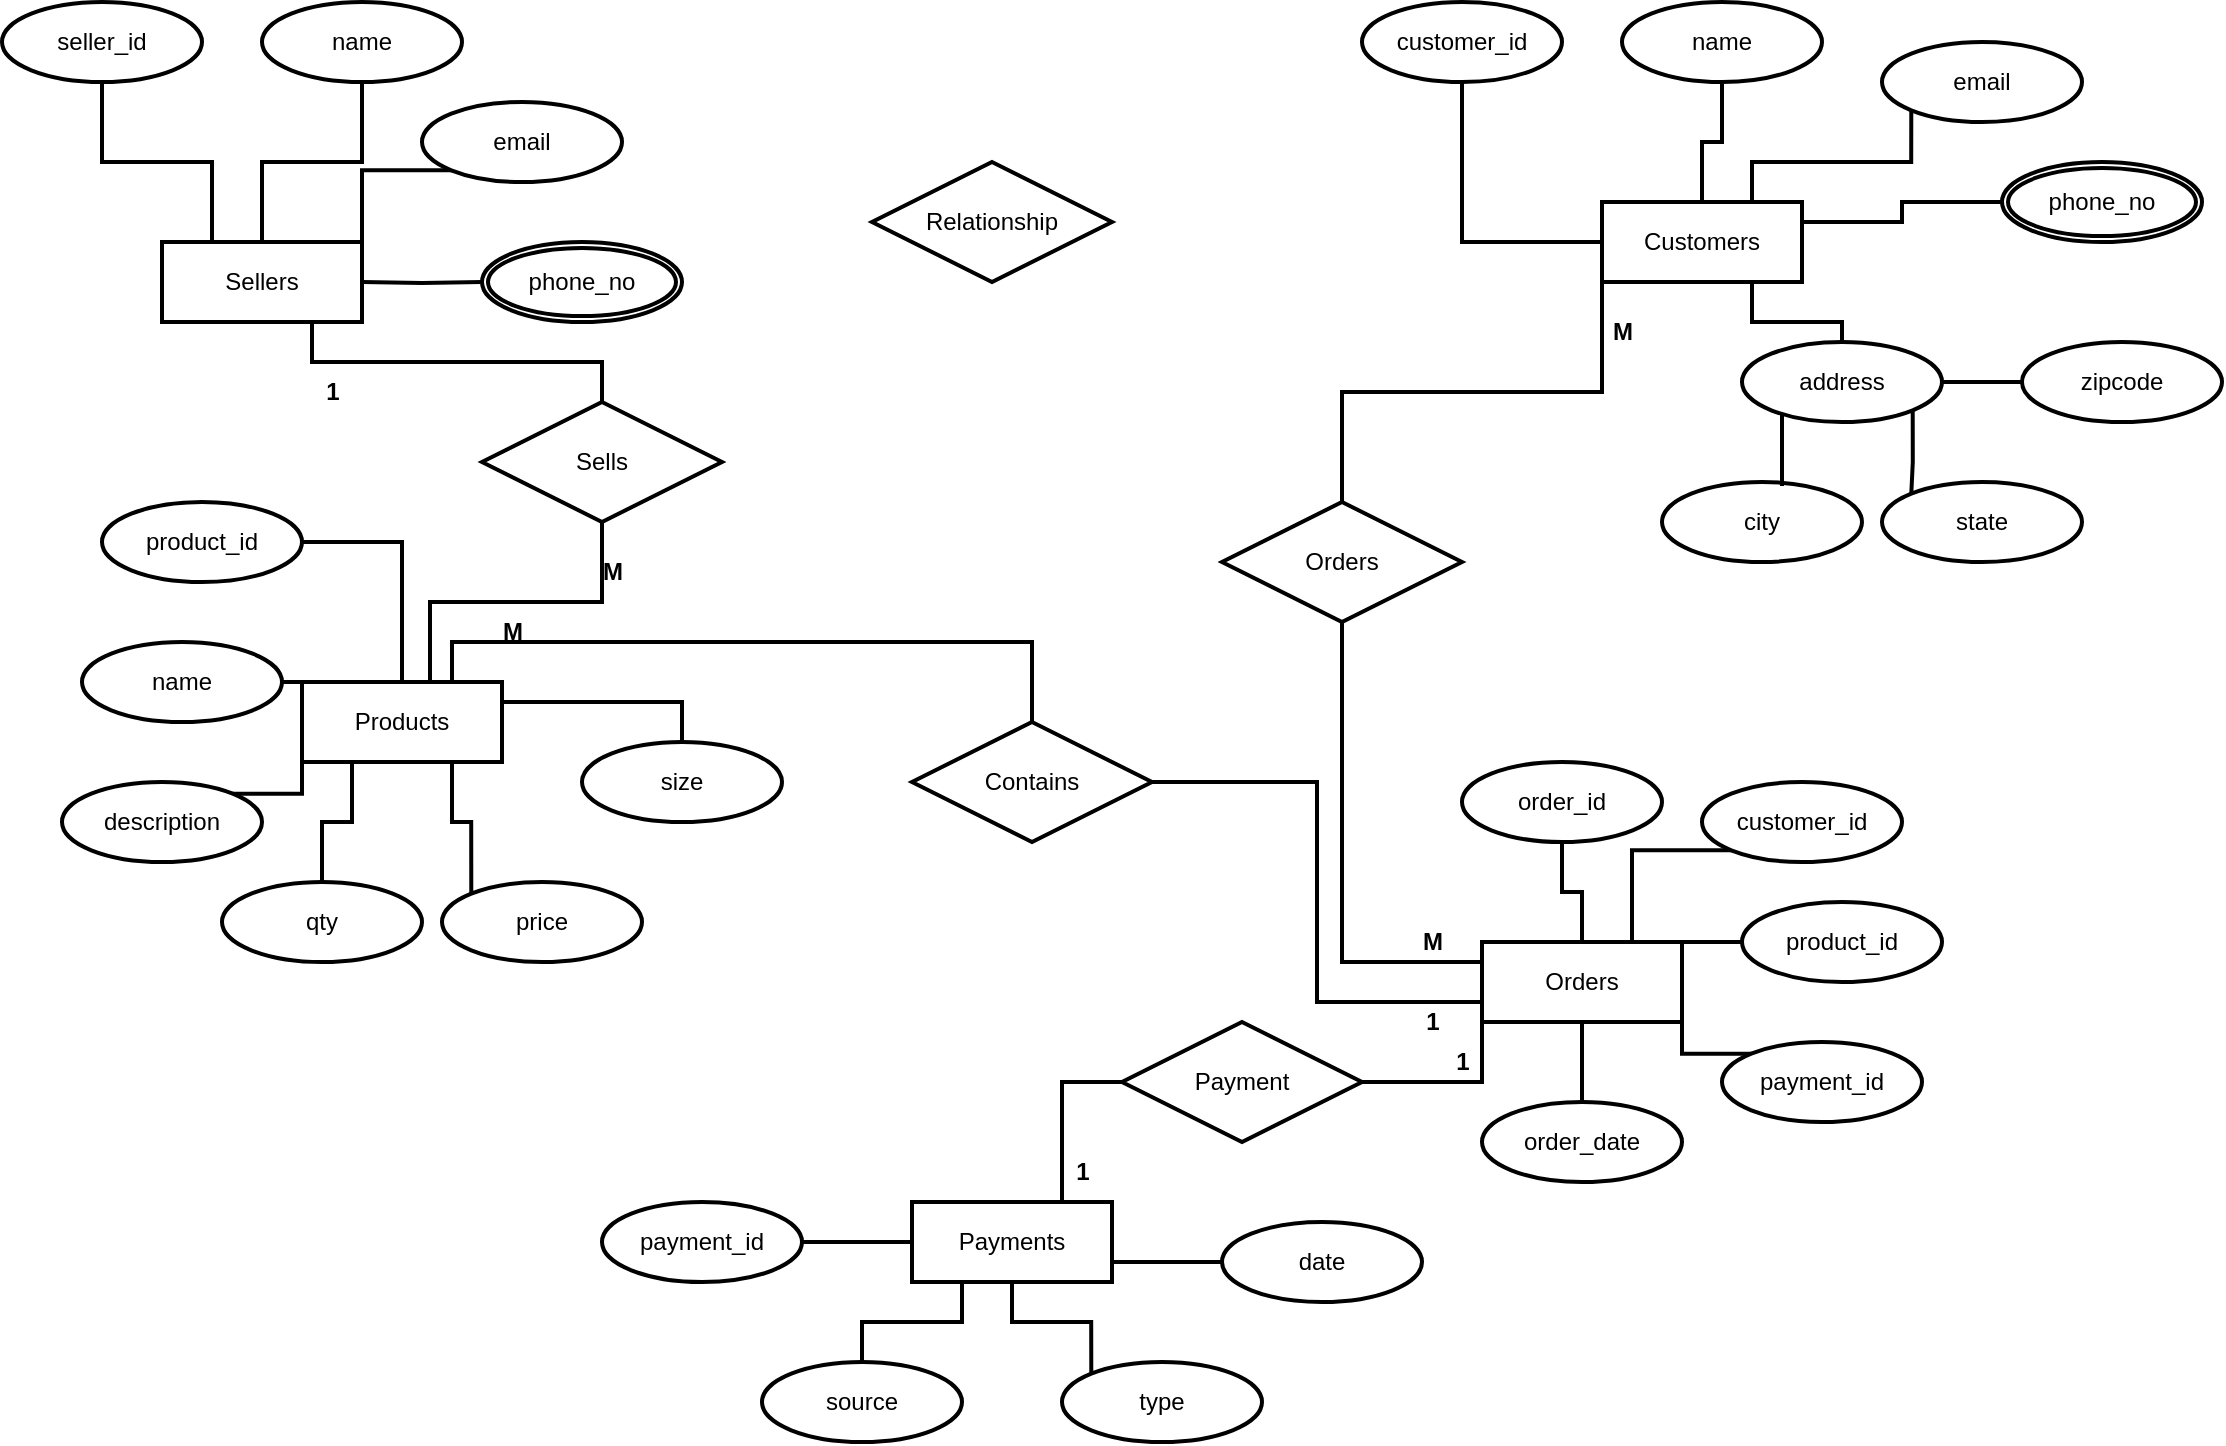 <mxfile version="20.8.20" type="github">
  <diagram name="Page-1" id="kpTB8tELMbcla2kZQWty">
    <mxGraphModel dx="2229" dy="788" grid="1" gridSize="10" guides="1" tooltips="1" connect="1" arrows="1" fold="1" page="1" pageScale="1" pageWidth="850" pageHeight="1100" math="0" shadow="0">
      <root>
        <mxCell id="0" />
        <mxCell id="1" parent="0" />
        <mxCell id="pspyQs9ZKlBVKtvhPRJG-23" style="edgeStyle=orthogonalEdgeStyle;rounded=0;orthogonalLoop=1;jettySize=auto;html=1;exitX=0.75;exitY=1;exitDx=0;exitDy=0;strokeColor=default;strokeWidth=2;endArrow=none;endFill=0;" edge="1" parent="1" source="pspyQs9ZKlBVKtvhPRJG-1" target="pspyQs9ZKlBVKtvhPRJG-14">
          <mxGeometry relative="1" as="geometry" />
        </mxCell>
        <mxCell id="pspyQs9ZKlBVKtvhPRJG-24" style="edgeStyle=orthogonalEdgeStyle;rounded=0;orthogonalLoop=1;jettySize=auto;html=1;exitX=1;exitY=0.25;exitDx=0;exitDy=0;entryX=0;entryY=0.5;entryDx=0;entryDy=0;strokeColor=default;strokeWidth=2;endArrow=none;endFill=0;" edge="1" parent="1" source="pspyQs9ZKlBVKtvhPRJG-1" target="pspyQs9ZKlBVKtvhPRJG-10">
          <mxGeometry relative="1" as="geometry" />
        </mxCell>
        <mxCell id="pspyQs9ZKlBVKtvhPRJG-25" style="edgeStyle=orthogonalEdgeStyle;rounded=0;orthogonalLoop=1;jettySize=auto;html=1;exitX=0.75;exitY=0;exitDx=0;exitDy=0;entryX=0;entryY=1;entryDx=0;entryDy=0;strokeColor=default;strokeWidth=2;endArrow=none;endFill=0;" edge="1" parent="1" source="pspyQs9ZKlBVKtvhPRJG-1" target="pspyQs9ZKlBVKtvhPRJG-8">
          <mxGeometry relative="1" as="geometry" />
        </mxCell>
        <mxCell id="pspyQs9ZKlBVKtvhPRJG-26" style="edgeStyle=orthogonalEdgeStyle;rounded=0;orthogonalLoop=1;jettySize=auto;html=1;exitX=0.5;exitY=0;exitDx=0;exitDy=0;strokeColor=default;strokeWidth=2;endArrow=none;endFill=0;" edge="1" parent="1" source="pspyQs9ZKlBVKtvhPRJG-1" target="pspyQs9ZKlBVKtvhPRJG-7">
          <mxGeometry relative="1" as="geometry" />
        </mxCell>
        <mxCell id="pspyQs9ZKlBVKtvhPRJG-27" style="edgeStyle=orthogonalEdgeStyle;rounded=0;orthogonalLoop=1;jettySize=auto;html=1;exitX=0;exitY=0.5;exitDx=0;exitDy=0;entryX=0.5;entryY=1;entryDx=0;entryDy=0;strokeColor=default;strokeWidth=2;endArrow=none;endFill=0;" edge="1" parent="1" source="pspyQs9ZKlBVKtvhPRJG-1" target="pspyQs9ZKlBVKtvhPRJG-6">
          <mxGeometry relative="1" as="geometry" />
        </mxCell>
        <mxCell id="pspyQs9ZKlBVKtvhPRJG-75" style="edgeStyle=orthogonalEdgeStyle;rounded=0;orthogonalLoop=1;jettySize=auto;html=1;exitX=0;exitY=1;exitDx=0;exitDy=0;entryX=0.5;entryY=0;entryDx=0;entryDy=0;strokeColor=default;strokeWidth=2;endArrow=none;endFill=0;" edge="1" parent="1" source="pspyQs9ZKlBVKtvhPRJG-1" target="pspyQs9ZKlBVKtvhPRJG-71">
          <mxGeometry relative="1" as="geometry" />
        </mxCell>
        <mxCell id="pspyQs9ZKlBVKtvhPRJG-1" value="Customers" style="whiteSpace=wrap;html=1;align=center;strokeWidth=2;" vertex="1" parent="1">
          <mxGeometry x="460" y="140" width="100" height="40" as="geometry" />
        </mxCell>
        <mxCell id="pspyQs9ZKlBVKtvhPRJG-93" style="edgeStyle=orthogonalEdgeStyle;rounded=0;orthogonalLoop=1;jettySize=auto;html=1;exitX=0.75;exitY=1;exitDx=0;exitDy=0;strokeColor=default;strokeWidth=2;endArrow=none;endFill=0;" edge="1" parent="1" source="pspyQs9ZKlBVKtvhPRJG-2" target="pspyQs9ZKlBVKtvhPRJG-87">
          <mxGeometry relative="1" as="geometry" />
        </mxCell>
        <mxCell id="pspyQs9ZKlBVKtvhPRJG-2" value="Sellers" style="whiteSpace=wrap;html=1;align=center;strokeWidth=2;" vertex="1" parent="1">
          <mxGeometry x="-260" y="160" width="100" height="40" as="geometry" />
        </mxCell>
        <mxCell id="pspyQs9ZKlBVKtvhPRJG-86" style="edgeStyle=orthogonalEdgeStyle;rounded=0;orthogonalLoop=1;jettySize=auto;html=1;exitX=0.75;exitY=0;exitDx=0;exitDy=0;entryX=0.5;entryY=0;entryDx=0;entryDy=0;strokeColor=default;strokeWidth=2;endArrow=none;endFill=0;" edge="1" parent="1" source="pspyQs9ZKlBVKtvhPRJG-3" target="pspyQs9ZKlBVKtvhPRJG-74">
          <mxGeometry relative="1" as="geometry" />
        </mxCell>
        <mxCell id="pspyQs9ZKlBVKtvhPRJG-3" value="Products" style="whiteSpace=wrap;html=1;align=center;strokeWidth=2;" vertex="1" parent="1">
          <mxGeometry x="-190" y="380" width="100" height="40" as="geometry" />
        </mxCell>
        <mxCell id="pspyQs9ZKlBVKtvhPRJG-60" style="edgeStyle=orthogonalEdgeStyle;rounded=0;orthogonalLoop=1;jettySize=auto;html=1;exitX=0.5;exitY=1;exitDx=0;exitDy=0;entryX=0.5;entryY=0;entryDx=0;entryDy=0;strokeColor=default;strokeWidth=2;endArrow=none;endFill=0;" edge="1" parent="1" source="pspyQs9ZKlBVKtvhPRJG-4" target="pspyQs9ZKlBVKtvhPRJG-59">
          <mxGeometry relative="1" as="geometry" />
        </mxCell>
        <mxCell id="pspyQs9ZKlBVKtvhPRJG-80" style="edgeStyle=orthogonalEdgeStyle;rounded=0;orthogonalLoop=1;jettySize=auto;html=1;exitX=0;exitY=1;exitDx=0;exitDy=0;entryX=1;entryY=0.5;entryDx=0;entryDy=0;strokeColor=default;strokeWidth=2;endArrow=none;endFill=0;" edge="1" parent="1" source="pspyQs9ZKlBVKtvhPRJG-4" target="pspyQs9ZKlBVKtvhPRJG-72">
          <mxGeometry relative="1" as="geometry" />
        </mxCell>
        <mxCell id="pspyQs9ZKlBVKtvhPRJG-4" value="Orders" style="whiteSpace=wrap;html=1;align=center;strokeWidth=2;" vertex="1" parent="1">
          <mxGeometry x="400" y="510" width="100" height="40" as="geometry" />
        </mxCell>
        <mxCell id="pspyQs9ZKlBVKtvhPRJG-5" value="Payments" style="whiteSpace=wrap;html=1;align=center;strokeWidth=2;" vertex="1" parent="1">
          <mxGeometry x="115" y="640" width="100" height="40" as="geometry" />
        </mxCell>
        <mxCell id="pspyQs9ZKlBVKtvhPRJG-6" value="customer_id" style="ellipse;whiteSpace=wrap;html=1;align=center;strokeWidth=2;" vertex="1" parent="1">
          <mxGeometry x="340" y="40" width="100" height="40" as="geometry" />
        </mxCell>
        <mxCell id="pspyQs9ZKlBVKtvhPRJG-7" value="name" style="ellipse;whiteSpace=wrap;html=1;align=center;strokeWidth=2;" vertex="1" parent="1">
          <mxGeometry x="470" y="40" width="100" height="40" as="geometry" />
        </mxCell>
        <mxCell id="pspyQs9ZKlBVKtvhPRJG-8" value="email" style="ellipse;whiteSpace=wrap;html=1;align=center;strokeWidth=2;" vertex="1" parent="1">
          <mxGeometry x="600" y="60" width="100" height="40" as="geometry" />
        </mxCell>
        <mxCell id="pspyQs9ZKlBVKtvhPRJG-9" value="zipcode" style="ellipse;whiteSpace=wrap;html=1;align=center;strokeWidth=2;" vertex="1" parent="1">
          <mxGeometry x="670" y="210" width="100" height="40" as="geometry" />
        </mxCell>
        <mxCell id="pspyQs9ZKlBVKtvhPRJG-10" value="phone_no" style="ellipse;shape=doubleEllipse;margin=3;whiteSpace=wrap;html=1;align=center;strokeWidth=2;" vertex="1" parent="1">
          <mxGeometry x="660" y="120" width="100" height="40" as="geometry" />
        </mxCell>
        <mxCell id="pspyQs9ZKlBVKtvhPRJG-12" value="state" style="ellipse;whiteSpace=wrap;html=1;align=center;strokeWidth=2;" vertex="1" parent="1">
          <mxGeometry x="600" y="280" width="100" height="40" as="geometry" />
        </mxCell>
        <mxCell id="pspyQs9ZKlBVKtvhPRJG-13" value="city" style="ellipse;whiteSpace=wrap;html=1;align=center;strokeWidth=2;" vertex="1" parent="1">
          <mxGeometry x="490" y="280" width="100" height="40" as="geometry" />
        </mxCell>
        <mxCell id="pspyQs9ZKlBVKtvhPRJG-17" style="edgeStyle=orthogonalEdgeStyle;rounded=0;orthogonalLoop=1;jettySize=auto;html=1;exitX=0;exitY=1;exitDx=0;exitDy=0;entryX=0.7;entryY=0;entryDx=0;entryDy=0;entryPerimeter=0;strokeColor=none;" edge="1" parent="1" source="pspyQs9ZKlBVKtvhPRJG-14" target="pspyQs9ZKlBVKtvhPRJG-13">
          <mxGeometry relative="1" as="geometry" />
        </mxCell>
        <mxCell id="pspyQs9ZKlBVKtvhPRJG-18" style="edgeStyle=orthogonalEdgeStyle;rounded=0;orthogonalLoop=1;jettySize=auto;html=1;exitX=0;exitY=1;exitDx=0;exitDy=0;entryX=0.6;entryY=0.05;entryDx=0;entryDy=0;entryPerimeter=0;strokeColor=default;strokeWidth=2;endArrow=none;endFill=0;" edge="1" parent="1" source="pspyQs9ZKlBVKtvhPRJG-14" target="pspyQs9ZKlBVKtvhPRJG-13">
          <mxGeometry relative="1" as="geometry" />
        </mxCell>
        <mxCell id="pspyQs9ZKlBVKtvhPRJG-20" style="edgeStyle=orthogonalEdgeStyle;rounded=0;orthogonalLoop=1;jettySize=auto;html=1;exitX=1;exitY=0.5;exitDx=0;exitDy=0;entryX=0;entryY=0.5;entryDx=0;entryDy=0;strokeColor=default;strokeWidth=2;endArrow=none;endFill=0;" edge="1" parent="1" source="pspyQs9ZKlBVKtvhPRJG-14" target="pspyQs9ZKlBVKtvhPRJG-9">
          <mxGeometry relative="1" as="geometry" />
        </mxCell>
        <mxCell id="pspyQs9ZKlBVKtvhPRJG-22" style="edgeStyle=orthogonalEdgeStyle;rounded=0;orthogonalLoop=1;jettySize=auto;html=1;exitX=1;exitY=1;exitDx=0;exitDy=0;entryX=0;entryY=0;entryDx=0;entryDy=0;strokeColor=default;strokeWidth=2;endArrow=none;endFill=0;" edge="1" parent="1" source="pspyQs9ZKlBVKtvhPRJG-14" target="pspyQs9ZKlBVKtvhPRJG-12">
          <mxGeometry relative="1" as="geometry" />
        </mxCell>
        <mxCell id="pspyQs9ZKlBVKtvhPRJG-14" value="address" style="ellipse;whiteSpace=wrap;html=1;align=center;strokeWidth=2;" vertex="1" parent="1">
          <mxGeometry x="530" y="210" width="100" height="40" as="geometry" />
        </mxCell>
        <mxCell id="pspyQs9ZKlBVKtvhPRJG-33" style="edgeStyle=orthogonalEdgeStyle;rounded=0;orthogonalLoop=1;jettySize=auto;html=1;exitX=0.5;exitY=1;exitDx=0;exitDy=0;entryX=0.25;entryY=0;entryDx=0;entryDy=0;strokeColor=default;strokeWidth=2;endArrow=none;endFill=0;" edge="1" parent="1" source="pspyQs9ZKlBVKtvhPRJG-28" target="pspyQs9ZKlBVKtvhPRJG-2">
          <mxGeometry relative="1" as="geometry" />
        </mxCell>
        <mxCell id="pspyQs9ZKlBVKtvhPRJG-28" value="seller_id" style="ellipse;whiteSpace=wrap;html=1;align=center;strokeWidth=2;" vertex="1" parent="1">
          <mxGeometry x="-340" y="40" width="100" height="40" as="geometry" />
        </mxCell>
        <mxCell id="pspyQs9ZKlBVKtvhPRJG-35" style="edgeStyle=orthogonalEdgeStyle;rounded=0;orthogonalLoop=1;jettySize=auto;html=1;exitX=0;exitY=1;exitDx=0;exitDy=0;entryX=1;entryY=0;entryDx=0;entryDy=0;strokeColor=default;strokeWidth=2;endArrow=none;endFill=0;" edge="1" parent="1" source="pspyQs9ZKlBVKtvhPRJG-29" target="pspyQs9ZKlBVKtvhPRJG-2">
          <mxGeometry relative="1" as="geometry" />
        </mxCell>
        <mxCell id="pspyQs9ZKlBVKtvhPRJG-29" value="email" style="ellipse;whiteSpace=wrap;html=1;align=center;strokeWidth=2;" vertex="1" parent="1">
          <mxGeometry x="-130" y="90" width="100" height="40" as="geometry" />
        </mxCell>
        <mxCell id="pspyQs9ZKlBVKtvhPRJG-34" style="edgeStyle=orthogonalEdgeStyle;rounded=0;orthogonalLoop=1;jettySize=auto;html=1;exitX=0.5;exitY=1;exitDx=0;exitDy=0;strokeColor=default;strokeWidth=2;endArrow=none;endFill=0;" edge="1" parent="1" source="pspyQs9ZKlBVKtvhPRJG-30" target="pspyQs9ZKlBVKtvhPRJG-2">
          <mxGeometry relative="1" as="geometry" />
        </mxCell>
        <mxCell id="pspyQs9ZKlBVKtvhPRJG-30" value="name" style="ellipse;whiteSpace=wrap;html=1;align=center;strokeWidth=2;" vertex="1" parent="1">
          <mxGeometry x="-210" y="40" width="100" height="40" as="geometry" />
        </mxCell>
        <mxCell id="pspyQs9ZKlBVKtvhPRJG-36" style="edgeStyle=orthogonalEdgeStyle;rounded=0;orthogonalLoop=1;jettySize=auto;html=1;exitX=0;exitY=0.5;exitDx=0;exitDy=0;strokeColor=default;strokeWidth=2;endArrow=none;endFill=0;" edge="1" parent="1" target="pspyQs9ZKlBVKtvhPRJG-2">
          <mxGeometry relative="1" as="geometry">
            <mxPoint x="-100" y="180" as="sourcePoint" />
          </mxGeometry>
        </mxCell>
        <mxCell id="pspyQs9ZKlBVKtvhPRJG-32" value="phone_no" style="ellipse;shape=doubleEllipse;margin=3;whiteSpace=wrap;html=1;align=center;strokeWidth=2;" vertex="1" parent="1">
          <mxGeometry x="-100" y="160" width="100" height="40" as="geometry" />
        </mxCell>
        <mxCell id="pspyQs9ZKlBVKtvhPRJG-43" style="edgeStyle=orthogonalEdgeStyle;rounded=0;orthogonalLoop=1;jettySize=auto;html=1;exitX=1;exitY=0.5;exitDx=0;exitDy=0;entryX=0.5;entryY=0;entryDx=0;entryDy=0;strokeColor=default;strokeWidth=2;endArrow=none;endFill=0;" edge="1" parent="1" source="pspyQs9ZKlBVKtvhPRJG-37" target="pspyQs9ZKlBVKtvhPRJG-3">
          <mxGeometry relative="1" as="geometry" />
        </mxCell>
        <mxCell id="pspyQs9ZKlBVKtvhPRJG-37" value="product_id" style="ellipse;whiteSpace=wrap;html=1;align=center;strokeWidth=2;" vertex="1" parent="1">
          <mxGeometry x="-290" y="290" width="100" height="40" as="geometry" />
        </mxCell>
        <mxCell id="pspyQs9ZKlBVKtvhPRJG-48" style="edgeStyle=orthogonalEdgeStyle;rounded=0;orthogonalLoop=1;jettySize=auto;html=1;exitX=0.5;exitY=0;exitDx=0;exitDy=0;entryX=1;entryY=0.25;entryDx=0;entryDy=0;strokeColor=default;strokeWidth=2;endArrow=none;endFill=0;" edge="1" parent="1" source="pspyQs9ZKlBVKtvhPRJG-38" target="pspyQs9ZKlBVKtvhPRJG-3">
          <mxGeometry relative="1" as="geometry" />
        </mxCell>
        <mxCell id="pspyQs9ZKlBVKtvhPRJG-38" value="size" style="ellipse;whiteSpace=wrap;html=1;align=center;strokeWidth=2;" vertex="1" parent="1">
          <mxGeometry x="-50" y="410" width="100" height="40" as="geometry" />
        </mxCell>
        <mxCell id="pspyQs9ZKlBVKtvhPRJG-44" style="edgeStyle=orthogonalEdgeStyle;rounded=0;orthogonalLoop=1;jettySize=auto;html=1;exitX=1;exitY=0.5;exitDx=0;exitDy=0;entryX=0;entryY=0;entryDx=0;entryDy=0;strokeColor=default;strokeWidth=2;endArrow=none;endFill=0;" edge="1" parent="1" source="pspyQs9ZKlBVKtvhPRJG-39" target="pspyQs9ZKlBVKtvhPRJG-3">
          <mxGeometry relative="1" as="geometry" />
        </mxCell>
        <mxCell id="pspyQs9ZKlBVKtvhPRJG-39" value="name" style="ellipse;whiteSpace=wrap;html=1;align=center;strokeWidth=2;" vertex="1" parent="1">
          <mxGeometry x="-300" y="360" width="100" height="40" as="geometry" />
        </mxCell>
        <mxCell id="pspyQs9ZKlBVKtvhPRJG-45" style="edgeStyle=orthogonalEdgeStyle;rounded=0;orthogonalLoop=1;jettySize=auto;html=1;exitX=1;exitY=0;exitDx=0;exitDy=0;entryX=0;entryY=1;entryDx=0;entryDy=0;strokeColor=default;strokeWidth=2;endArrow=none;endFill=0;" edge="1" parent="1" source="pspyQs9ZKlBVKtvhPRJG-40" target="pspyQs9ZKlBVKtvhPRJG-3">
          <mxGeometry relative="1" as="geometry" />
        </mxCell>
        <mxCell id="pspyQs9ZKlBVKtvhPRJG-40" value="description" style="ellipse;whiteSpace=wrap;html=1;align=center;strokeWidth=2;" vertex="1" parent="1">
          <mxGeometry x="-310" y="430" width="100" height="40" as="geometry" />
        </mxCell>
        <mxCell id="pspyQs9ZKlBVKtvhPRJG-46" style="edgeStyle=orthogonalEdgeStyle;rounded=0;orthogonalLoop=1;jettySize=auto;html=1;exitX=0.5;exitY=0;exitDx=0;exitDy=0;entryX=0.25;entryY=1;entryDx=0;entryDy=0;strokeColor=default;strokeWidth=2;endArrow=none;endFill=0;" edge="1" parent="1" source="pspyQs9ZKlBVKtvhPRJG-41" target="pspyQs9ZKlBVKtvhPRJG-3">
          <mxGeometry relative="1" as="geometry" />
        </mxCell>
        <mxCell id="pspyQs9ZKlBVKtvhPRJG-41" value="qty" style="ellipse;whiteSpace=wrap;html=1;align=center;strokeWidth=2;" vertex="1" parent="1">
          <mxGeometry x="-230" y="480" width="100" height="40" as="geometry" />
        </mxCell>
        <mxCell id="pspyQs9ZKlBVKtvhPRJG-47" style="edgeStyle=orthogonalEdgeStyle;rounded=0;orthogonalLoop=1;jettySize=auto;html=1;exitX=0;exitY=0;exitDx=0;exitDy=0;entryX=0.75;entryY=1;entryDx=0;entryDy=0;strokeColor=default;strokeWidth=2;endArrow=none;endFill=0;" edge="1" parent="1" source="pspyQs9ZKlBVKtvhPRJG-42" target="pspyQs9ZKlBVKtvhPRJG-3">
          <mxGeometry relative="1" as="geometry" />
        </mxCell>
        <mxCell id="pspyQs9ZKlBVKtvhPRJG-42" value="price" style="ellipse;whiteSpace=wrap;html=1;align=center;strokeWidth=2;" vertex="1" parent="1">
          <mxGeometry x="-120" y="480" width="100" height="40" as="geometry" />
        </mxCell>
        <mxCell id="pspyQs9ZKlBVKtvhPRJG-55" style="edgeStyle=orthogonalEdgeStyle;rounded=0;orthogonalLoop=1;jettySize=auto;html=1;exitX=0.5;exitY=1;exitDx=0;exitDy=0;entryX=0.5;entryY=0;entryDx=0;entryDy=0;strokeColor=default;strokeWidth=2;endArrow=none;endFill=0;" edge="1" parent="1" source="pspyQs9ZKlBVKtvhPRJG-49" target="pspyQs9ZKlBVKtvhPRJG-4">
          <mxGeometry relative="1" as="geometry" />
        </mxCell>
        <mxCell id="pspyQs9ZKlBVKtvhPRJG-49" value="order_id" style="ellipse;whiteSpace=wrap;html=1;align=center;strokeWidth=2;" vertex="1" parent="1">
          <mxGeometry x="390" y="420" width="100" height="40" as="geometry" />
        </mxCell>
        <mxCell id="pspyQs9ZKlBVKtvhPRJG-56" style="edgeStyle=orthogonalEdgeStyle;rounded=0;orthogonalLoop=1;jettySize=auto;html=1;exitX=0;exitY=1;exitDx=0;exitDy=0;entryX=0.75;entryY=0;entryDx=0;entryDy=0;strokeColor=default;strokeWidth=2;endArrow=none;endFill=0;" edge="1" parent="1" source="pspyQs9ZKlBVKtvhPRJG-50" target="pspyQs9ZKlBVKtvhPRJG-4">
          <mxGeometry relative="1" as="geometry" />
        </mxCell>
        <mxCell id="pspyQs9ZKlBVKtvhPRJG-50" value="customer_id" style="ellipse;whiteSpace=wrap;html=1;align=center;strokeWidth=2;" vertex="1" parent="1">
          <mxGeometry x="510" y="430" width="100" height="40" as="geometry" />
        </mxCell>
        <mxCell id="pspyQs9ZKlBVKtvhPRJG-57" style="edgeStyle=orthogonalEdgeStyle;rounded=0;orthogonalLoop=1;jettySize=auto;html=1;exitX=0;exitY=0.5;exitDx=0;exitDy=0;entryX=1;entryY=0.5;entryDx=0;entryDy=0;strokeColor=default;strokeWidth=2;endArrow=none;endFill=0;" edge="1" parent="1" source="pspyQs9ZKlBVKtvhPRJG-52" target="pspyQs9ZKlBVKtvhPRJG-4">
          <mxGeometry relative="1" as="geometry" />
        </mxCell>
        <mxCell id="pspyQs9ZKlBVKtvhPRJG-52" value="product_id" style="ellipse;whiteSpace=wrap;html=1;align=center;strokeWidth=2;" vertex="1" parent="1">
          <mxGeometry x="530" y="490" width="100" height="40" as="geometry" />
        </mxCell>
        <mxCell id="pspyQs9ZKlBVKtvhPRJG-58" style="edgeStyle=orthogonalEdgeStyle;rounded=0;orthogonalLoop=1;jettySize=auto;html=1;exitX=0;exitY=0;exitDx=0;exitDy=0;entryX=1;entryY=1;entryDx=0;entryDy=0;strokeColor=default;strokeWidth=2;endArrow=none;endFill=0;" edge="1" parent="1" source="pspyQs9ZKlBVKtvhPRJG-53" target="pspyQs9ZKlBVKtvhPRJG-4">
          <mxGeometry relative="1" as="geometry" />
        </mxCell>
        <mxCell id="pspyQs9ZKlBVKtvhPRJG-53" value="payment_id" style="ellipse;whiteSpace=wrap;html=1;align=center;strokeWidth=2;" vertex="1" parent="1">
          <mxGeometry x="520" y="560" width="100" height="40" as="geometry" />
        </mxCell>
        <mxCell id="pspyQs9ZKlBVKtvhPRJG-59" value="order_date" style="ellipse;whiteSpace=wrap;html=1;align=center;strokeWidth=2;" vertex="1" parent="1">
          <mxGeometry x="400" y="590" width="100" height="40" as="geometry" />
        </mxCell>
        <mxCell id="pspyQs9ZKlBVKtvhPRJG-65" style="edgeStyle=orthogonalEdgeStyle;rounded=0;orthogonalLoop=1;jettySize=auto;html=1;exitX=1;exitY=0.5;exitDx=0;exitDy=0;entryX=0;entryY=0.5;entryDx=0;entryDy=0;strokeColor=default;strokeWidth=2;endArrow=none;endFill=0;" edge="1" parent="1" source="pspyQs9ZKlBVKtvhPRJG-61" target="pspyQs9ZKlBVKtvhPRJG-5">
          <mxGeometry relative="1" as="geometry" />
        </mxCell>
        <mxCell id="pspyQs9ZKlBVKtvhPRJG-61" value="payment_id" style="ellipse;whiteSpace=wrap;html=1;align=center;strokeWidth=2;" vertex="1" parent="1">
          <mxGeometry x="-40" y="640" width="100" height="40" as="geometry" />
        </mxCell>
        <mxCell id="pspyQs9ZKlBVKtvhPRJG-70" style="edgeStyle=orthogonalEdgeStyle;rounded=0;orthogonalLoop=1;jettySize=auto;html=1;exitX=0;exitY=0.5;exitDx=0;exitDy=0;entryX=1;entryY=0.75;entryDx=0;entryDy=0;strokeColor=default;strokeWidth=2;endArrow=none;endFill=0;" edge="1" parent="1" source="pspyQs9ZKlBVKtvhPRJG-62" target="pspyQs9ZKlBVKtvhPRJG-5">
          <mxGeometry relative="1" as="geometry" />
        </mxCell>
        <mxCell id="pspyQs9ZKlBVKtvhPRJG-62" value="date" style="ellipse;whiteSpace=wrap;html=1;align=center;strokeWidth=2;" vertex="1" parent="1">
          <mxGeometry x="270" y="650" width="100" height="40" as="geometry" />
        </mxCell>
        <mxCell id="pspyQs9ZKlBVKtvhPRJG-69" style="edgeStyle=orthogonalEdgeStyle;rounded=0;orthogonalLoop=1;jettySize=auto;html=1;exitX=0;exitY=0;exitDx=0;exitDy=0;strokeColor=default;strokeWidth=2;endArrow=none;endFill=0;" edge="1" parent="1" source="pspyQs9ZKlBVKtvhPRJG-63" target="pspyQs9ZKlBVKtvhPRJG-5">
          <mxGeometry relative="1" as="geometry" />
        </mxCell>
        <mxCell id="pspyQs9ZKlBVKtvhPRJG-63" value="type" style="ellipse;whiteSpace=wrap;html=1;align=center;strokeWidth=2;" vertex="1" parent="1">
          <mxGeometry x="190" y="720" width="100" height="40" as="geometry" />
        </mxCell>
        <mxCell id="pspyQs9ZKlBVKtvhPRJG-66" style="edgeStyle=orthogonalEdgeStyle;rounded=0;orthogonalLoop=1;jettySize=auto;html=1;exitX=0.5;exitY=0;exitDx=0;exitDy=0;entryX=0.25;entryY=1;entryDx=0;entryDy=0;strokeColor=default;strokeWidth=2;endArrow=none;endFill=0;" edge="1" parent="1" source="pspyQs9ZKlBVKtvhPRJG-64" target="pspyQs9ZKlBVKtvhPRJG-5">
          <mxGeometry relative="1" as="geometry" />
        </mxCell>
        <mxCell id="pspyQs9ZKlBVKtvhPRJG-64" value="source" style="ellipse;whiteSpace=wrap;html=1;align=center;strokeWidth=2;" vertex="1" parent="1">
          <mxGeometry x="40" y="720" width="100" height="40" as="geometry" />
        </mxCell>
        <mxCell id="pspyQs9ZKlBVKtvhPRJG-76" style="edgeStyle=orthogonalEdgeStyle;rounded=0;orthogonalLoop=1;jettySize=auto;html=1;exitX=0.5;exitY=1;exitDx=0;exitDy=0;entryX=0;entryY=0.25;entryDx=0;entryDy=0;strokeColor=default;strokeWidth=2;endArrow=none;endFill=0;" edge="1" parent="1" source="pspyQs9ZKlBVKtvhPRJG-71" target="pspyQs9ZKlBVKtvhPRJG-4">
          <mxGeometry relative="1" as="geometry" />
        </mxCell>
        <mxCell id="pspyQs9ZKlBVKtvhPRJG-71" value="Orders" style="shape=rhombus;perimeter=rhombusPerimeter;whiteSpace=wrap;html=1;align=center;strokeWidth=2;" vertex="1" parent="1">
          <mxGeometry x="270" y="290" width="120" height="60" as="geometry" />
        </mxCell>
        <mxCell id="pspyQs9ZKlBVKtvhPRJG-81" style="edgeStyle=orthogonalEdgeStyle;rounded=0;orthogonalLoop=1;jettySize=auto;html=1;exitX=0;exitY=0.5;exitDx=0;exitDy=0;entryX=0.75;entryY=0;entryDx=0;entryDy=0;strokeColor=default;strokeWidth=2;endArrow=none;endFill=0;" edge="1" parent="1" source="pspyQs9ZKlBVKtvhPRJG-72" target="pspyQs9ZKlBVKtvhPRJG-5">
          <mxGeometry relative="1" as="geometry" />
        </mxCell>
        <mxCell id="pspyQs9ZKlBVKtvhPRJG-72" value="Payment" style="shape=rhombus;perimeter=rhombusPerimeter;whiteSpace=wrap;html=1;align=center;strokeWidth=2;" vertex="1" parent="1">
          <mxGeometry x="220" y="550" width="120" height="60" as="geometry" />
        </mxCell>
        <mxCell id="pspyQs9ZKlBVKtvhPRJG-73" value="Relationship" style="shape=rhombus;perimeter=rhombusPerimeter;whiteSpace=wrap;html=1;align=center;strokeWidth=2;" vertex="1" parent="1">
          <mxGeometry x="95" y="120" width="120" height="60" as="geometry" />
        </mxCell>
        <mxCell id="pspyQs9ZKlBVKtvhPRJG-84" style="edgeStyle=orthogonalEdgeStyle;rounded=0;orthogonalLoop=1;jettySize=auto;html=1;exitX=1;exitY=0.5;exitDx=0;exitDy=0;entryX=0;entryY=0.75;entryDx=0;entryDy=0;strokeColor=default;strokeWidth=2;endArrow=none;endFill=0;" edge="1" parent="1" source="pspyQs9ZKlBVKtvhPRJG-74" target="pspyQs9ZKlBVKtvhPRJG-4">
          <mxGeometry relative="1" as="geometry" />
        </mxCell>
        <mxCell id="pspyQs9ZKlBVKtvhPRJG-74" value="Contains" style="shape=rhombus;perimeter=rhombusPerimeter;whiteSpace=wrap;html=1;align=center;strokeWidth=2;" vertex="1" parent="1">
          <mxGeometry x="115" y="400" width="120" height="60" as="geometry" />
        </mxCell>
        <mxCell id="pspyQs9ZKlBVKtvhPRJG-78" value="&lt;b&gt;M&lt;/b&gt;" style="text;html=1;align=center;verticalAlign=middle;resizable=0;points=[];autosize=1;strokeColor=none;fillColor=none;" vertex="1" parent="1">
          <mxGeometry x="455" y="190" width="30" height="30" as="geometry" />
        </mxCell>
        <mxCell id="pspyQs9ZKlBVKtvhPRJG-79" value="&lt;b&gt;M&lt;/b&gt;" style="text;html=1;align=center;verticalAlign=middle;resizable=0;points=[];autosize=1;strokeColor=none;fillColor=none;" vertex="1" parent="1">
          <mxGeometry x="360" y="495" width="30" height="30" as="geometry" />
        </mxCell>
        <mxCell id="pspyQs9ZKlBVKtvhPRJG-82" value="&lt;b&gt;1&lt;/b&gt;" style="text;html=1;align=center;verticalAlign=middle;resizable=0;points=[];autosize=1;strokeColor=none;fillColor=none;" vertex="1" parent="1">
          <mxGeometry x="375" y="555" width="30" height="30" as="geometry" />
        </mxCell>
        <mxCell id="pspyQs9ZKlBVKtvhPRJG-83" value="&lt;b&gt;1&lt;/b&gt;" style="text;html=1;align=center;verticalAlign=middle;resizable=0;points=[];autosize=1;strokeColor=none;fillColor=none;" vertex="1" parent="1">
          <mxGeometry x="185" y="610" width="30" height="30" as="geometry" />
        </mxCell>
        <mxCell id="pspyQs9ZKlBVKtvhPRJG-94" style="edgeStyle=orthogonalEdgeStyle;rounded=0;orthogonalLoop=1;jettySize=auto;html=1;exitX=0.5;exitY=1;exitDx=0;exitDy=0;entryX=0.64;entryY=0.025;entryDx=0;entryDy=0;entryPerimeter=0;strokeColor=default;strokeWidth=2;endArrow=none;endFill=0;" edge="1" parent="1" source="pspyQs9ZKlBVKtvhPRJG-87" target="pspyQs9ZKlBVKtvhPRJG-3">
          <mxGeometry relative="1" as="geometry" />
        </mxCell>
        <mxCell id="pspyQs9ZKlBVKtvhPRJG-87" value="Sells" style="shape=rhombus;perimeter=rhombusPerimeter;whiteSpace=wrap;html=1;align=center;strokeWidth=2;" vertex="1" parent="1">
          <mxGeometry x="-100" y="240" width="120" height="60" as="geometry" />
        </mxCell>
        <mxCell id="pspyQs9ZKlBVKtvhPRJG-88" value="&lt;b&gt;1&lt;/b&gt;" style="text;html=1;align=center;verticalAlign=middle;resizable=0;points=[];autosize=1;strokeColor=none;fillColor=none;" vertex="1" parent="1">
          <mxGeometry x="360" y="535" width="30" height="30" as="geometry" />
        </mxCell>
        <mxCell id="pspyQs9ZKlBVKtvhPRJG-89" value="&lt;b&gt;M&lt;/b&gt;" style="text;html=1;align=center;verticalAlign=middle;resizable=0;points=[];autosize=1;strokeColor=none;fillColor=none;" vertex="1" parent="1">
          <mxGeometry x="-100" y="340" width="30" height="30" as="geometry" />
        </mxCell>
        <mxCell id="pspyQs9ZKlBVKtvhPRJG-95" value="&lt;b&gt;M&lt;/b&gt;" style="text;html=1;align=center;verticalAlign=middle;resizable=0;points=[];autosize=1;strokeColor=none;fillColor=none;" vertex="1" parent="1">
          <mxGeometry x="-50" y="310" width="30" height="30" as="geometry" />
        </mxCell>
        <mxCell id="pspyQs9ZKlBVKtvhPRJG-97" value="&lt;b&gt;1&lt;/b&gt;" style="text;html=1;align=center;verticalAlign=middle;resizable=0;points=[];autosize=1;strokeColor=none;fillColor=none;" vertex="1" parent="1">
          <mxGeometry x="-190" y="220" width="30" height="30" as="geometry" />
        </mxCell>
      </root>
    </mxGraphModel>
  </diagram>
</mxfile>
